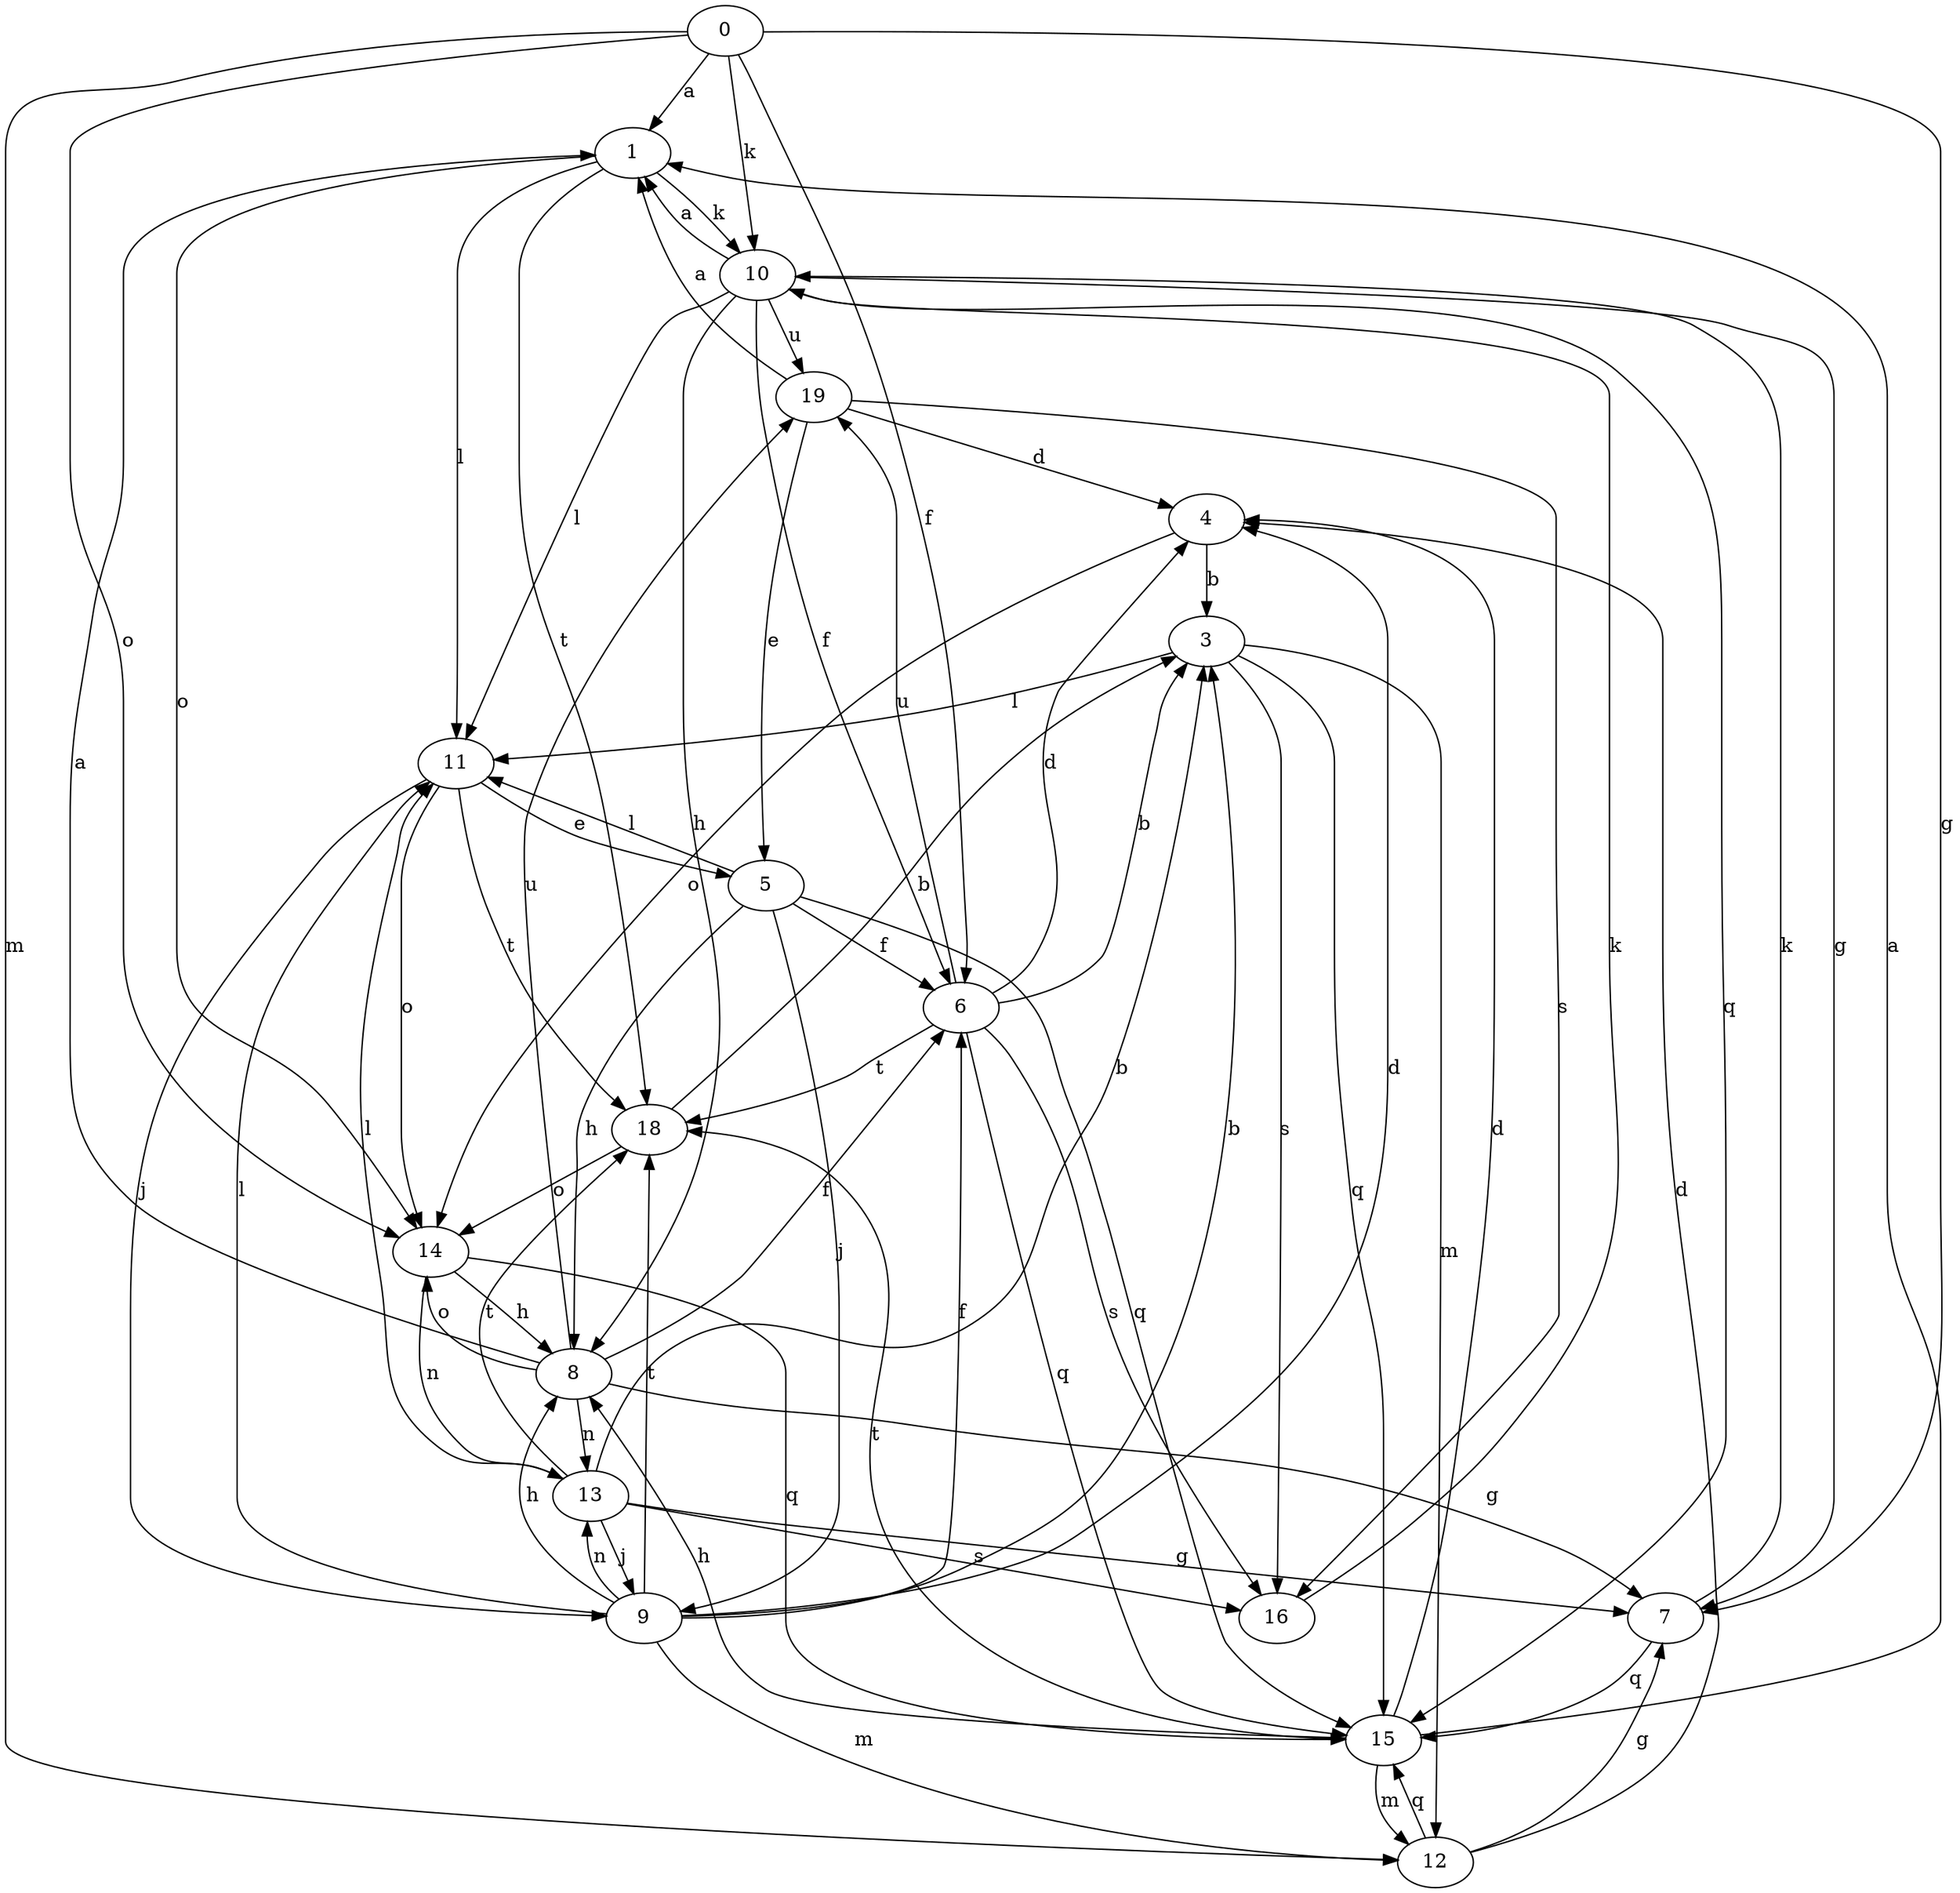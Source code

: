 strict digraph  {
1;
0;
3;
4;
5;
6;
7;
8;
9;
10;
11;
12;
13;
14;
15;
16;
18;
19;
1 -> 10  [label=k];
1 -> 11  [label=l];
1 -> 14  [label=o];
1 -> 18  [label=t];
0 -> 1  [label=a];
0 -> 6  [label=f];
0 -> 7  [label=g];
0 -> 10  [label=k];
0 -> 12  [label=m];
0 -> 14  [label=o];
3 -> 11  [label=l];
3 -> 12  [label=m];
3 -> 15  [label=q];
3 -> 16  [label=s];
4 -> 3  [label=b];
4 -> 14  [label=o];
5 -> 6  [label=f];
5 -> 8  [label=h];
5 -> 9  [label=j];
5 -> 11  [label=l];
5 -> 15  [label=q];
6 -> 3  [label=b];
6 -> 4  [label=d];
6 -> 15  [label=q];
6 -> 16  [label=s];
6 -> 18  [label=t];
6 -> 19  [label=u];
7 -> 10  [label=k];
7 -> 15  [label=q];
8 -> 1  [label=a];
8 -> 6  [label=f];
8 -> 7  [label=g];
8 -> 13  [label=n];
8 -> 14  [label=o];
8 -> 19  [label=u];
9 -> 3  [label=b];
9 -> 4  [label=d];
9 -> 6  [label=f];
9 -> 8  [label=h];
9 -> 11  [label=l];
9 -> 12  [label=m];
9 -> 13  [label=n];
9 -> 18  [label=t];
10 -> 1  [label=a];
10 -> 6  [label=f];
10 -> 7  [label=g];
10 -> 8  [label=h];
10 -> 11  [label=l];
10 -> 15  [label=q];
10 -> 19  [label=u];
11 -> 5  [label=e];
11 -> 9  [label=j];
11 -> 14  [label=o];
11 -> 18  [label=t];
12 -> 4  [label=d];
12 -> 7  [label=g];
12 -> 15  [label=q];
13 -> 3  [label=b];
13 -> 7  [label=g];
13 -> 9  [label=j];
13 -> 11  [label=l];
13 -> 16  [label=s];
13 -> 18  [label=t];
14 -> 8  [label=h];
14 -> 13  [label=n];
14 -> 15  [label=q];
15 -> 1  [label=a];
15 -> 4  [label=d];
15 -> 8  [label=h];
15 -> 12  [label=m];
15 -> 18  [label=t];
16 -> 10  [label=k];
18 -> 3  [label=b];
18 -> 14  [label=o];
19 -> 1  [label=a];
19 -> 4  [label=d];
19 -> 5  [label=e];
19 -> 16  [label=s];
}
